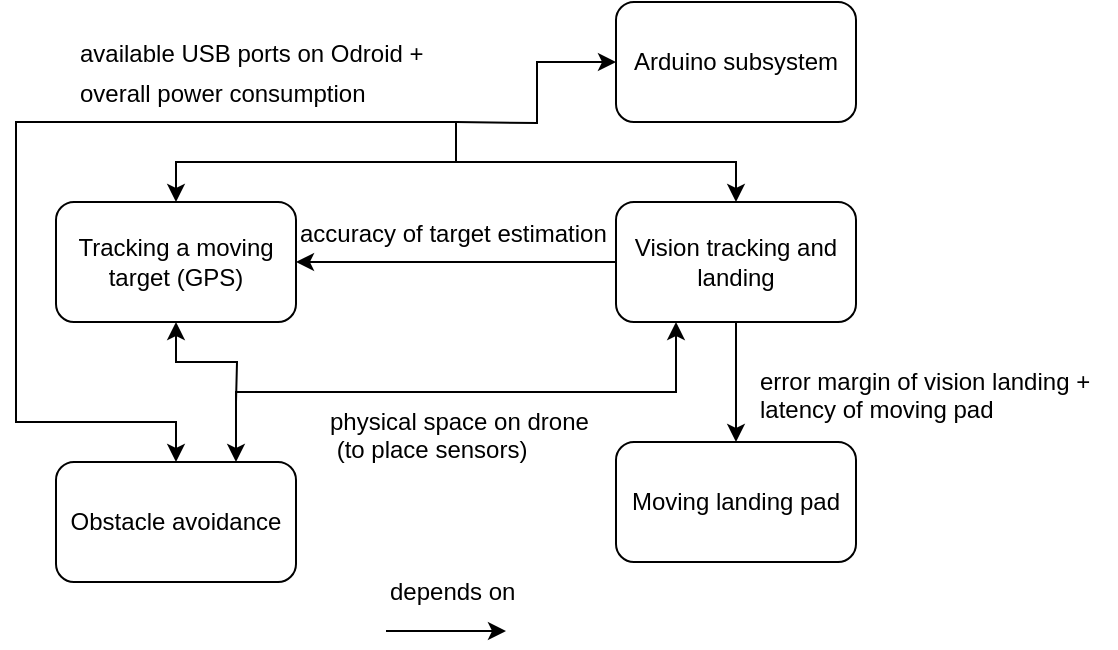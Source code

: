 <mxfile version="10.7.7" type="github"><diagram id="1ksq_LXVTFBJsGOxavFk" name="Page-1"><mxGraphModel dx="840" dy="404" grid="1" gridSize="10" guides="1" tooltips="1" connect="1" arrows="1" fold="1" page="1" pageScale="1" pageWidth="827" pageHeight="1169" math="0" shadow="0"><root><mxCell id="0"/><mxCell id="1" parent="0"/><mxCell id="l9jRANVW1UFm4FMZHsQl-13" style="edgeStyle=orthogonalEdgeStyle;rounded=0;orthogonalLoop=1;jettySize=auto;html=1;exitX=0.5;exitY=0;exitDx=0;exitDy=0;entryX=0.5;entryY=0;entryDx=0;entryDy=0;startArrow=classic;startFill=1;" edge="1" parent="1" source="l9jRANVW1UFm4FMZHsQl-1" target="l9jRANVW1UFm4FMZHsQl-6"><mxGeometry relative="1" as="geometry"/></mxCell><mxCell id="l9jRANVW1UFm4FMZHsQl-21" style="edgeStyle=orthogonalEdgeStyle;rounded=0;orthogonalLoop=1;jettySize=auto;html=1;exitX=0.5;exitY=1;exitDx=0;exitDy=0;startArrow=classic;startFill=1;endArrow=none;endFill=0;" edge="1" parent="1" source="l9jRANVW1UFm4FMZHsQl-1"><mxGeometry relative="1" as="geometry"><mxPoint x="260" y="305" as="targetPoint"/></mxGeometry></mxCell><mxCell id="l9jRANVW1UFm4FMZHsQl-1" value="Tracking a moving target (GPS)" style="rounded=1;whiteSpace=wrap;html=1;" vertex="1" parent="1"><mxGeometry x="170" y="205" width="120" height="60" as="geometry"/></mxCell><mxCell id="l9jRANVW1UFm4FMZHsQl-2" value="" style="endArrow=classic;html=1;" edge="1" parent="1"><mxGeometry width="50" height="50" relative="1" as="geometry"><mxPoint x="335" y="419.5" as="sourcePoint"/><mxPoint x="395" y="419.5" as="targetPoint"/></mxGeometry></mxCell><mxCell id="l9jRANVW1UFm4FMZHsQl-3" value="depends on" style="text;html=1;resizable=0;points=[];autosize=1;align=left;verticalAlign=top;spacingTop=-4;" vertex="1" parent="1"><mxGeometry x="335" y="389.5" width="80" height="20" as="geometry"/></mxCell><mxCell id="l9jRANVW1UFm4FMZHsQl-4" value="Moving landing pad" style="rounded=1;whiteSpace=wrap;html=1;" vertex="1" parent="1"><mxGeometry x="450" y="325" width="120" height="60" as="geometry"/></mxCell><mxCell id="l9jRANVW1UFm4FMZHsQl-14" style="edgeStyle=orthogonalEdgeStyle;rounded=0;orthogonalLoop=1;jettySize=auto;html=1;exitX=0.5;exitY=0;exitDx=0;exitDy=0;startArrow=classic;startFill=1;endArrow=none;endFill=0;" edge="1" parent="1" source="l9jRANVW1UFm4FMZHsQl-5"><mxGeometry relative="1" as="geometry"><mxPoint x="370" y="185" as="targetPoint"/><Array as="points"><mxPoint x="230" y="315"/><mxPoint x="150" y="315"/><mxPoint x="150" y="165"/><mxPoint x="370" y="165"/></Array></mxGeometry></mxCell><mxCell id="l9jRANVW1UFm4FMZHsQl-5" value="Obstacle avoidance" style="rounded=1;whiteSpace=wrap;html=1;" vertex="1" parent="1"><mxGeometry x="170" y="335" width="120" height="60" as="geometry"/></mxCell><mxCell id="l9jRANVW1UFm4FMZHsQl-7" style="edgeStyle=orthogonalEdgeStyle;rounded=0;orthogonalLoop=1;jettySize=auto;html=1;entryX=1;entryY=0.5;entryDx=0;entryDy=0;" edge="1" parent="1" source="l9jRANVW1UFm4FMZHsQl-6" target="l9jRANVW1UFm4FMZHsQl-1"><mxGeometry relative="1" as="geometry"/></mxCell><mxCell id="l9jRANVW1UFm4FMZHsQl-9" style="edgeStyle=orthogonalEdgeStyle;rounded=0;orthogonalLoop=1;jettySize=auto;html=1;entryX=0.5;entryY=0;entryDx=0;entryDy=0;" edge="1" parent="1" source="l9jRANVW1UFm4FMZHsQl-6" target="l9jRANVW1UFm4FMZHsQl-4"><mxGeometry relative="1" as="geometry"/></mxCell><mxCell id="l9jRANVW1UFm4FMZHsQl-11" style="edgeStyle=orthogonalEdgeStyle;rounded=0;orthogonalLoop=1;jettySize=auto;html=1;exitX=0.25;exitY=1;exitDx=0;exitDy=0;entryX=0.75;entryY=0;entryDx=0;entryDy=0;startArrow=classic;startFill=1;" edge="1" parent="1" source="l9jRANVW1UFm4FMZHsQl-6" target="l9jRANVW1UFm4FMZHsQl-5"><mxGeometry relative="1" as="geometry"/></mxCell><mxCell id="l9jRANVW1UFm4FMZHsQl-6" value="Vision tracking and landing" style="rounded=1;whiteSpace=wrap;html=1;" vertex="1" parent="1"><mxGeometry x="450" y="205" width="120" height="60" as="geometry"/></mxCell><mxCell id="l9jRANVW1UFm4FMZHsQl-8" value="accuracy of target estimation&lt;br&gt;" style="text;html=1;resizable=0;points=[];autosize=1;align=left;verticalAlign=top;spacingTop=-4;" vertex="1" parent="1"><mxGeometry x="290" y="211" width="170" height="20" as="geometry"/></mxCell><mxCell id="l9jRANVW1UFm4FMZHsQl-10" value="error margin of vision landing +&lt;br&gt;latency of moving pad&lt;br&gt;" style="text;html=1;resizable=0;points=[];autosize=1;align=left;verticalAlign=top;spacingTop=-4;" vertex="1" parent="1"><mxGeometry x="520" y="285" width="180" height="30" as="geometry"/></mxCell><mxCell id="l9jRANVW1UFm4FMZHsQl-12" value="physical space on drone&lt;br&gt;&amp;nbsp;(to place sensors)" style="text;html=1;resizable=0;points=[];autosize=1;align=left;verticalAlign=top;spacingTop=-4;" vertex="1" parent="1"><mxGeometry x="305" y="305" width="140" height="30" as="geometry"/></mxCell><mxCell id="l9jRANVW1UFm4FMZHsQl-15" value="overall power consumption" style="text;html=1;resizable=0;points=[];autosize=1;align=left;verticalAlign=top;spacingTop=-4;" vertex="1" parent="1"><mxGeometry x="180" y="141" width="160" height="20" as="geometry"/></mxCell><mxCell id="l9jRANVW1UFm4FMZHsQl-16" value="available USB ports on Odroid +" style="text;html=1;resizable=0;points=[];autosize=1;align=left;verticalAlign=top;spacingTop=-4;" vertex="1" parent="1"><mxGeometry x="180" y="121" width="190" height="20" as="geometry"/></mxCell><mxCell id="l9jRANVW1UFm4FMZHsQl-18" style="edgeStyle=orthogonalEdgeStyle;rounded=0;orthogonalLoop=1;jettySize=auto;html=1;exitX=0;exitY=0.5;exitDx=0;exitDy=0;startArrow=classic;startFill=1;endArrow=none;endFill=0;" edge="1" parent="1" source="l9jRANVW1UFm4FMZHsQl-17"><mxGeometry relative="1" as="geometry"><mxPoint x="370" y="165" as="targetPoint"/></mxGeometry></mxCell><mxCell id="l9jRANVW1UFm4FMZHsQl-17" value="Arduino subsystem" style="rounded=1;whiteSpace=wrap;html=1;" vertex="1" parent="1"><mxGeometry x="450" y="105" width="120" height="60" as="geometry"/></mxCell></root></mxGraphModel></diagram></mxfile>